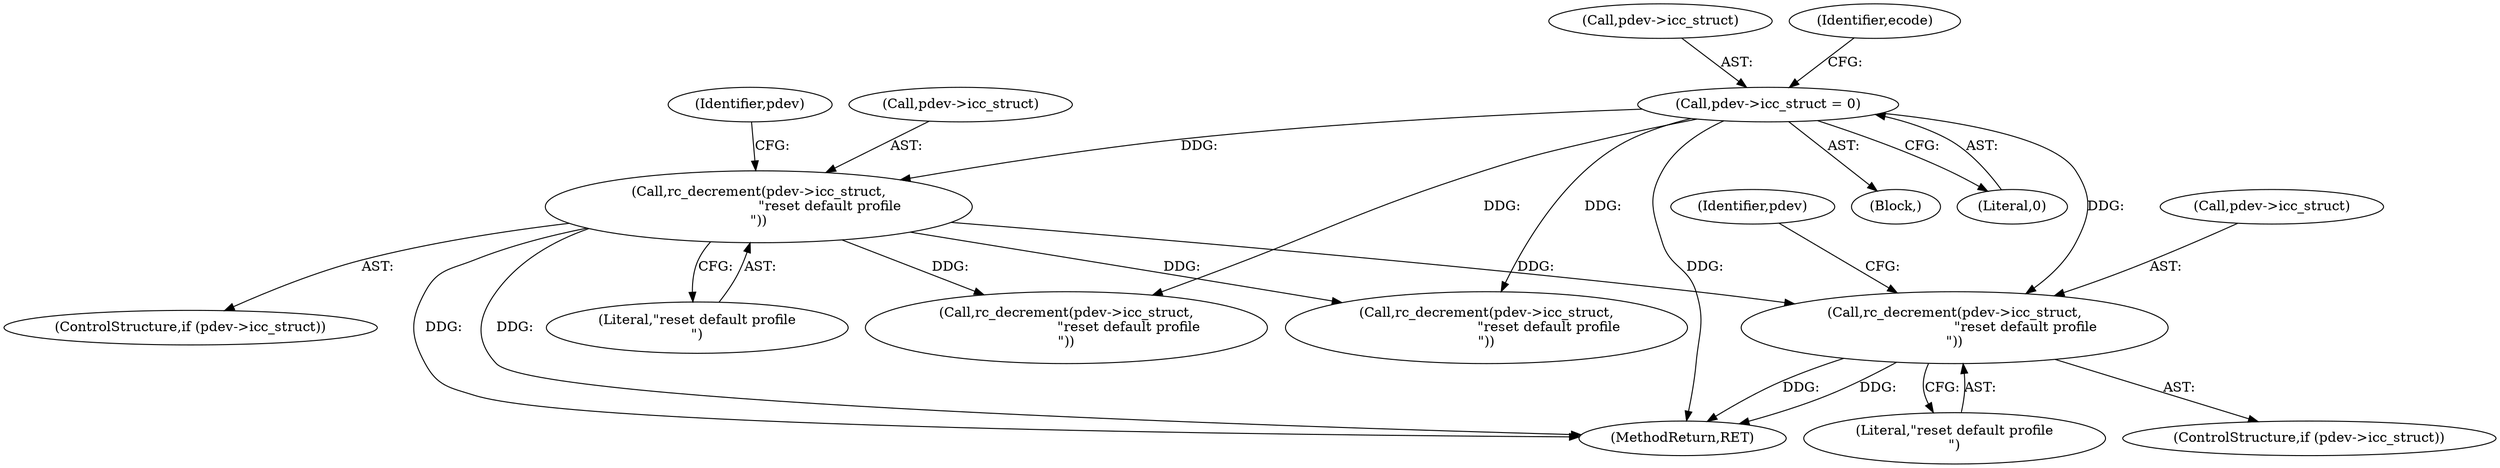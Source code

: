 digraph "0_ghostscript_c3476dde7743761a4e1d39a631716199b696b880@pointer" {
"1001166" [label="(Call,rc_decrement(pdev->icc_struct,\n                                 \"reset default profile\n\"))"];
"1001035" [label="(Call,rc_decrement(pdev->icc_struct,\n                                 \"reset default profile\n\"))"];
"1000678" [label="(Call,pdev->icc_struct = 0)"];
"1001167" [label="(Call,pdev->icc_struct)"];
"1001031" [label="(ControlStructure,if (pdev->icc_struct))"];
"1001170" [label="(Literal,\"reset default profile\n\")"];
"1001089" [label="(Call,rc_decrement(pdev->icc_struct,\n                             \"reset default profile\n\"))"];
"1001039" [label="(Literal,\"reset default profile\n\")"];
"1000669" [label="(Block,)"];
"1000682" [label="(Literal,0)"];
"1000679" [label="(Call,pdev->icc_struct)"];
"1001172" [label="(Identifier,pdev)"];
"1001162" [label="(ControlStructure,if (pdev->icc_struct))"];
"1000678" [label="(Call,pdev->icc_struct = 0)"];
"1001036" [label="(Call,pdev->icc_struct)"];
"1001166" [label="(Call,rc_decrement(pdev->icc_struct,\n                                 \"reset default profile\n\"))"];
"1001123" [label="(Call,rc_decrement(pdev->icc_struct,\n                             \"reset default profile\n\"))"];
"1000685" [label="(Identifier,ecode)"];
"1001035" [label="(Call,rc_decrement(pdev->icc_struct,\n                                 \"reset default profile\n\"))"];
"1001041" [label="(Identifier,pdev)"];
"1001549" [label="(MethodReturn,RET)"];
"1001166" -> "1001162"  [label="AST: "];
"1001166" -> "1001170"  [label="CFG: "];
"1001167" -> "1001166"  [label="AST: "];
"1001170" -> "1001166"  [label="AST: "];
"1001172" -> "1001166"  [label="CFG: "];
"1001166" -> "1001549"  [label="DDG: "];
"1001166" -> "1001549"  [label="DDG: "];
"1001035" -> "1001166"  [label="DDG: "];
"1000678" -> "1001166"  [label="DDG: "];
"1001035" -> "1001031"  [label="AST: "];
"1001035" -> "1001039"  [label="CFG: "];
"1001036" -> "1001035"  [label="AST: "];
"1001039" -> "1001035"  [label="AST: "];
"1001041" -> "1001035"  [label="CFG: "];
"1001035" -> "1001549"  [label="DDG: "];
"1001035" -> "1001549"  [label="DDG: "];
"1000678" -> "1001035"  [label="DDG: "];
"1001035" -> "1001089"  [label="DDG: "];
"1001035" -> "1001123"  [label="DDG: "];
"1000678" -> "1000669"  [label="AST: "];
"1000678" -> "1000682"  [label="CFG: "];
"1000679" -> "1000678"  [label="AST: "];
"1000682" -> "1000678"  [label="AST: "];
"1000685" -> "1000678"  [label="CFG: "];
"1000678" -> "1001549"  [label="DDG: "];
"1000678" -> "1001089"  [label="DDG: "];
"1000678" -> "1001123"  [label="DDG: "];
}
